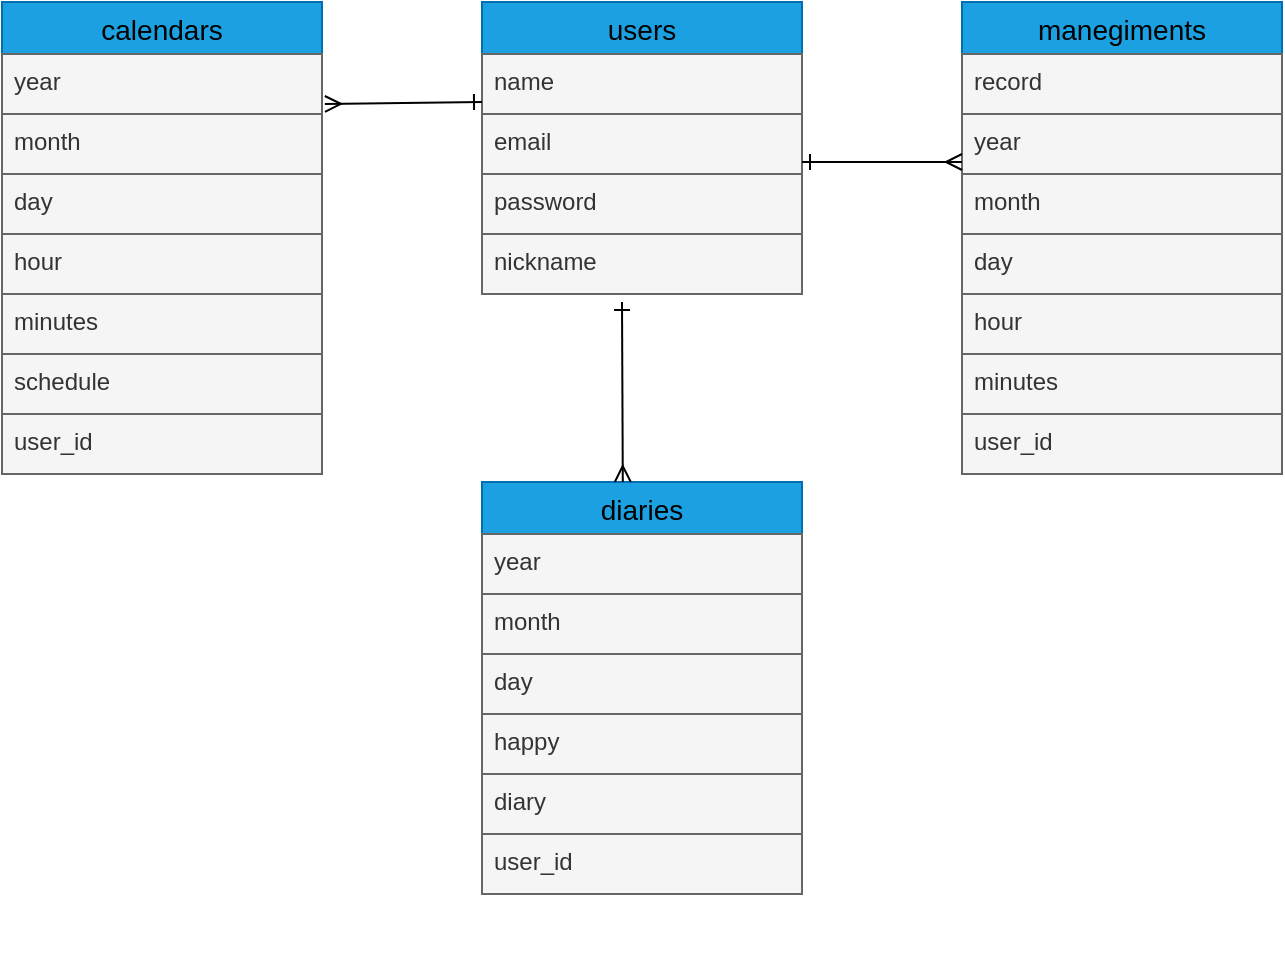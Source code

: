 <mxfile>
    <diagram id="l6d4KAXiOBRzpD4GtEO6" name="ページ1">
        <mxGraphModel dx="519" dy="1027" grid="1" gridSize="10" guides="1" tooltips="1" connect="1" arrows="1" fold="1" page="1" pageScale="1" pageWidth="827" pageHeight="1169" background="#ffffff" math="0" shadow="0">
            <root>
                <mxCell id="0"/>
                <mxCell id="1" parent="0"/>
                <mxCell id="20" value="" style="group" parent="1" vertex="1" connectable="0">
                    <mxGeometry x="280" y="240" width="160" height="146" as="geometry"/>
                </mxCell>
                <mxCell id="17" value="" style="group" parent="20" vertex="1" connectable="0">
                    <mxGeometry width="160" height="116" as="geometry"/>
                </mxCell>
                <mxCell id="2" value="users" style="swimlane;fontStyle=0;childLayout=stackLayout;horizontal=1;startSize=26;horizontalStack=0;resizeParent=1;resizeParentMax=0;resizeLast=0;collapsible=1;marginBottom=0;align=center;fontSize=14;strokeColor=#006EAF;fillColor=#1ba1e2;fontColor=#000000;swimlaneFillColor=none;" parent="17" vertex="1">
                    <mxGeometry width="160" height="86" as="geometry"/>
                </mxCell>
                <mxCell id="18" value="" style="group" parent="2" vertex="1" connectable="0">
                    <mxGeometry y="26" width="160" height="60" as="geometry"/>
                </mxCell>
                <mxCell id="4" value="name" style="text;strokeColor=#666666;fillColor=#f5f5f5;spacingLeft=4;spacingRight=4;overflow=hidden;rotatable=0;points=[[0,0.5],[1,0.5]];portConstraint=eastwest;fontSize=12;fontColor=#333333;" parent="18" vertex="1">
                    <mxGeometry width="160" height="30" as="geometry"/>
                </mxCell>
                <mxCell id="5" value="email" style="text;strokeColor=#666666;fillColor=#f5f5f5;spacingLeft=4;spacingRight=4;overflow=hidden;rotatable=0;points=[[0,0.5],[1,0.5]];portConstraint=eastwest;fontSize=12;fontColor=#333333;" parent="18" vertex="1">
                    <mxGeometry y="30" width="160" height="30" as="geometry"/>
                </mxCell>
                <mxCell id="3" value="password" style="text;strokeColor=#666666;fillColor=#f5f5f5;spacingLeft=4;spacingRight=4;overflow=hidden;rotatable=0;points=[[0,0.5],[1,0.5]];portConstraint=eastwest;fontSize=12;fontColor=#333333;" parent="17" vertex="1">
                    <mxGeometry y="86" width="160" height="30" as="geometry"/>
                </mxCell>
                <mxCell id="19" value="nickname" style="text;strokeColor=#666666;fillColor=#f5f5f5;spacingLeft=4;spacingRight=4;overflow=hidden;rotatable=0;points=[[0,0.5],[1,0.5]];portConstraint=eastwest;fontSize=12;fontColor=#333333;" parent="20" vertex="1">
                    <mxGeometry y="116" width="160" height="30" as="geometry"/>
                </mxCell>
                <mxCell id="32" value="" style="group" parent="1" vertex="1" connectable="0">
                    <mxGeometry x="40" y="240" width="160" height="236" as="geometry"/>
                </mxCell>
                <mxCell id="21" value="" style="group" parent="32" vertex="1" connectable="0">
                    <mxGeometry width="160" height="146" as="geometry"/>
                </mxCell>
                <mxCell id="22" value="" style="group" parent="21" vertex="1" connectable="0">
                    <mxGeometry width="160" height="116" as="geometry"/>
                </mxCell>
                <mxCell id="23" value="calendars" style="swimlane;fontStyle=0;childLayout=stackLayout;horizontal=1;startSize=26;horizontalStack=0;resizeParent=1;resizeParentMax=0;resizeLast=0;collapsible=1;marginBottom=0;align=center;fontSize=14;strokeColor=#006EAF;fillColor=#1ba1e2;fontColor=#000000;swimlaneFillColor=none;" parent="22" vertex="1">
                    <mxGeometry width="160" height="86" as="geometry"/>
                </mxCell>
                <mxCell id="24" value="" style="group" parent="23" vertex="1" connectable="0">
                    <mxGeometry y="26" width="160" height="60" as="geometry"/>
                </mxCell>
                <mxCell id="25" value="year" style="text;strokeColor=#666666;fillColor=#f5f5f5;spacingLeft=4;spacingRight=4;overflow=hidden;rotatable=0;points=[[0,0.5],[1,0.5]];portConstraint=eastwest;fontSize=12;fontColor=#333333;" parent="24" vertex="1">
                    <mxGeometry width="160" height="30" as="geometry"/>
                </mxCell>
                <mxCell id="26" value="month" style="text;strokeColor=#666666;fillColor=#f5f5f5;spacingLeft=4;spacingRight=4;overflow=hidden;rotatable=0;points=[[0,0.5],[1,0.5]];portConstraint=eastwest;fontSize=12;fontColor=#333333;" parent="24" vertex="1">
                    <mxGeometry y="30" width="160" height="30" as="geometry"/>
                </mxCell>
                <mxCell id="27" value="day" style="text;strokeColor=#666666;fillColor=#f5f5f5;spacingLeft=4;spacingRight=4;overflow=hidden;rotatable=0;points=[[0,0.5],[1,0.5]];portConstraint=eastwest;fontSize=12;fontColor=#333333;" parent="22" vertex="1">
                    <mxGeometry y="86" width="160" height="30" as="geometry"/>
                </mxCell>
                <mxCell id="28" value="hour" style="text;strokeColor=#666666;fillColor=#f5f5f5;spacingLeft=4;spacingRight=4;overflow=hidden;rotatable=0;points=[[0,0.5],[1,0.5]];portConstraint=eastwest;fontSize=12;fontColor=#333333;" parent="21" vertex="1">
                    <mxGeometry y="116" width="160" height="30" as="geometry"/>
                </mxCell>
                <mxCell id="29" value="minutes" style="text;strokeColor=#666666;fillColor=#f5f5f5;spacingLeft=4;spacingRight=4;overflow=hidden;rotatable=0;points=[[0,0.5],[1,0.5]];portConstraint=eastwest;fontSize=12;fontColor=#333333;" parent="32" vertex="1">
                    <mxGeometry y="146" width="160" height="30" as="geometry"/>
                </mxCell>
                <mxCell id="30" value="schedule" style="text;strokeColor=#666666;fillColor=#f5f5f5;spacingLeft=4;spacingRight=4;overflow=hidden;rotatable=0;points=[[0,0.5],[1,0.5]];portConstraint=eastwest;fontSize=12;fontColor=#333333;" parent="32" vertex="1">
                    <mxGeometry y="176" width="160" height="30" as="geometry"/>
                </mxCell>
                <mxCell id="31" value="user_id" style="text;strokeColor=#666666;fillColor=#f5f5f5;spacingLeft=4;spacingRight=4;overflow=hidden;rotatable=0;points=[[0,0.5],[1,0.5]];portConstraint=eastwest;fontSize=12;fontColor=#333333;" parent="32" vertex="1">
                    <mxGeometry y="206" width="160" height="30" as="geometry"/>
                </mxCell>
                <mxCell id="44" value="" style="group" parent="1" vertex="1" connectable="0">
                    <mxGeometry x="280" y="480" width="160" height="236" as="geometry"/>
                </mxCell>
                <mxCell id="33" value="" style="group" parent="44" vertex="1" connectable="0">
                    <mxGeometry width="160" height="146" as="geometry"/>
                </mxCell>
                <mxCell id="34" value="" style="group" parent="33" vertex="1" connectable="0">
                    <mxGeometry width="160" height="116" as="geometry"/>
                </mxCell>
                <mxCell id="35" value="diaries" style="swimlane;fontStyle=0;childLayout=stackLayout;horizontal=1;startSize=26;horizontalStack=0;resizeParent=1;resizeParentMax=0;resizeLast=0;collapsible=1;marginBottom=0;align=center;fontSize=14;strokeColor=#006EAF;fillColor=#1ba1e2;fontColor=#000000;swimlaneFillColor=none;" parent="34" vertex="1">
                    <mxGeometry width="160" height="86" as="geometry"/>
                </mxCell>
                <mxCell id="36" value="" style="group" parent="35" vertex="1" connectable="0">
                    <mxGeometry y="26" width="160" height="60" as="geometry"/>
                </mxCell>
                <mxCell id="37" value="year" style="text;strokeColor=#666666;fillColor=#f5f5f5;spacingLeft=4;spacingRight=4;overflow=hidden;rotatable=0;points=[[0,0.5],[1,0.5]];portConstraint=eastwest;fontSize=12;fontColor=#333333;" parent="36" vertex="1">
                    <mxGeometry width="160" height="30" as="geometry"/>
                </mxCell>
                <mxCell id="38" value="month" style="text;strokeColor=#666666;fillColor=#f5f5f5;spacingLeft=4;spacingRight=4;overflow=hidden;rotatable=0;points=[[0,0.5],[1,0.5]];portConstraint=eastwest;fontSize=12;fontColor=#333333;" parent="36" vertex="1">
                    <mxGeometry y="30" width="160" height="30" as="geometry"/>
                </mxCell>
                <mxCell id="39" value="day" style="text;strokeColor=#666666;fillColor=#f5f5f5;spacingLeft=4;spacingRight=4;overflow=hidden;rotatable=0;points=[[0,0.5],[1,0.5]];portConstraint=eastwest;fontSize=12;fontColor=#333333;" parent="34" vertex="1">
                    <mxGeometry y="86" width="160" height="30" as="geometry"/>
                </mxCell>
                <mxCell id="40" value="happy" style="text;strokeColor=#666666;fillColor=#f5f5f5;spacingLeft=4;spacingRight=4;overflow=hidden;rotatable=0;points=[[0,0.5],[1,0.5]];portConstraint=eastwest;fontSize=12;fontColor=#333333;" parent="33" vertex="1">
                    <mxGeometry y="116" width="160" height="30" as="geometry"/>
                </mxCell>
                <mxCell id="42" value="diary" style="text;strokeColor=#666666;fillColor=#f5f5f5;spacingLeft=4;spacingRight=4;overflow=hidden;rotatable=0;points=[[0,0.5],[1,0.5]];portConstraint=eastwest;fontSize=12;fontColor=#333333;" parent="44" vertex="1">
                    <mxGeometry y="146" width="160" height="30" as="geometry"/>
                </mxCell>
                <mxCell id="43" value="user_id" style="text;strokeColor=#666666;fillColor=#f5f5f5;spacingLeft=4;spacingRight=4;overflow=hidden;rotatable=0;points=[[0,0.5],[1,0.5]];portConstraint=eastwest;fontSize=12;fontColor=#333333;" parent="44" vertex="1">
                    <mxGeometry y="176" width="160" height="30" as="geometry"/>
                </mxCell>
                <mxCell id="45" value="" style="group" parent="1" vertex="1" connectable="0">
                    <mxGeometry x="520" y="240" width="160" height="236" as="geometry"/>
                </mxCell>
                <mxCell id="46" value="" style="group" parent="45" vertex="1" connectable="0">
                    <mxGeometry width="160" height="146" as="geometry"/>
                </mxCell>
                <mxCell id="47" value="" style="group" parent="46" vertex="1" connectable="0">
                    <mxGeometry width="160" height="116" as="geometry"/>
                </mxCell>
                <mxCell id="48" value="manegiments" style="swimlane;fontStyle=0;childLayout=stackLayout;horizontal=1;startSize=26;horizontalStack=0;resizeParent=1;resizeParentMax=0;resizeLast=0;collapsible=1;marginBottom=0;align=center;fontSize=14;strokeColor=#006EAF;fillColor=#1ba1e2;fontColor=#000000;swimlaneFillColor=none;" parent="47" vertex="1">
                    <mxGeometry width="160" height="86" as="geometry"/>
                </mxCell>
                <mxCell id="49" value="" style="group" parent="48" vertex="1" connectable="0">
                    <mxGeometry y="26" width="160" height="60" as="geometry"/>
                </mxCell>
                <mxCell id="50" value="record" style="text;strokeColor=#666666;fillColor=#f5f5f5;spacingLeft=4;spacingRight=4;overflow=hidden;rotatable=0;points=[[0,0.5],[1,0.5]];portConstraint=eastwest;fontSize=12;fontColor=#333333;" parent="49" vertex="1">
                    <mxGeometry width="160" height="30" as="geometry"/>
                </mxCell>
                <mxCell id="51" value="year" style="text;strokeColor=#666666;fillColor=#f5f5f5;spacingLeft=4;spacingRight=4;overflow=hidden;rotatable=0;points=[[0,0.5],[1,0.5]];portConstraint=eastwest;fontSize=12;fontColor=#333333;" parent="49" vertex="1">
                    <mxGeometry y="30" width="160" height="30" as="geometry"/>
                </mxCell>
                <mxCell id="52" value="month" style="text;strokeColor=#666666;fillColor=#f5f5f5;spacingLeft=4;spacingRight=4;overflow=hidden;rotatable=0;points=[[0,0.5],[1,0.5]];portConstraint=eastwest;fontSize=12;fontColor=#333333;" parent="47" vertex="1">
                    <mxGeometry y="86" width="160" height="30" as="geometry"/>
                </mxCell>
                <mxCell id="53" value="day" style="text;strokeColor=#666666;fillColor=#f5f5f5;spacingLeft=4;spacingRight=4;overflow=hidden;rotatable=0;points=[[0,0.5],[1,0.5]];portConstraint=eastwest;fontSize=12;fontColor=#333333;" parent="46" vertex="1">
                    <mxGeometry y="116" width="160" height="30" as="geometry"/>
                </mxCell>
                <mxCell id="54" value="hour" style="text;strokeColor=#666666;fillColor=#f5f5f5;spacingLeft=4;spacingRight=4;overflow=hidden;rotatable=0;points=[[0,0.5],[1,0.5]];portConstraint=eastwest;fontSize=12;fontColor=#333333;" parent="45" vertex="1">
                    <mxGeometry y="146" width="160" height="30" as="geometry"/>
                </mxCell>
                <mxCell id="55" value="minutes" style="text;strokeColor=#666666;fillColor=#f5f5f5;spacingLeft=4;spacingRight=4;overflow=hidden;rotatable=0;points=[[0,0.5],[1,0.5]];portConstraint=eastwest;fontSize=12;fontColor=#333333;" parent="45" vertex="1">
                    <mxGeometry y="176" width="160" height="30" as="geometry"/>
                </mxCell>
                <mxCell id="56" value="user_id" style="text;strokeColor=#666666;fillColor=#f5f5f5;spacingLeft=4;spacingRight=4;overflow=hidden;rotatable=0;points=[[0,0.5],[1,0.5]];portConstraint=eastwest;fontSize=12;fontColor=#333333;" parent="45" vertex="1">
                    <mxGeometry y="206" width="160" height="30" as="geometry"/>
                </mxCell>
                <mxCell id="57" value="" style="endArrow=ERone;html=1;rounded=0;startArrow=ERmany;startFill=0;exitX=1.009;exitY=0.833;exitDx=0;exitDy=0;endFill=0;exitPerimeter=0;fontColor=#000000;strokeColor=#000000;" parent="1" source="25" edge="1">
                    <mxGeometry relative="1" as="geometry">
                        <mxPoint x="210" y="290" as="sourcePoint"/>
                        <mxPoint x="280" y="290" as="targetPoint"/>
                    </mxGeometry>
                </mxCell>
                <mxCell id="58" value="" style="endArrow=ERone;html=1;rounded=0;startArrow=ERmany;startFill=0;endFill=0;entryX=1.028;entryY=0.833;entryDx=0;entryDy=0;entryPerimeter=0;fontColor=#000000;strokeColor=#000000;exitX=0.44;exitY=0;exitDx=0;exitDy=0;exitPerimeter=0;" parent="1" source="35" edge="1">
                    <mxGeometry relative="1" as="geometry">
                        <mxPoint x="350" y="470" as="sourcePoint"/>
                        <mxPoint x="350" y="390" as="targetPoint"/>
                    </mxGeometry>
                </mxCell>
                <mxCell id="59" value="" style="endArrow=ERone;html=1;rounded=0;startArrow=ERmany;startFill=0;endFill=0;entryX=1.028;entryY=0.833;entryDx=0;entryDy=0;entryPerimeter=0;fontColor=#000000;strokeColor=#000000;exitX=0;exitY=0.8;exitDx=0;exitDy=0;exitPerimeter=0;" parent="1" source="51" edge="1">
                    <mxGeometry relative="1" as="geometry">
                        <mxPoint x="440.4" y="410" as="sourcePoint"/>
                        <mxPoint x="440" y="320" as="targetPoint"/>
                    </mxGeometry>
                </mxCell>
            </root>
        </mxGraphModel>
    </diagram>
</mxfile>
